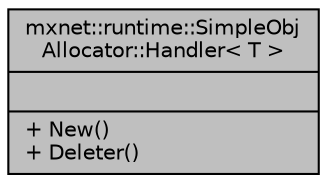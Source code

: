 digraph "mxnet::runtime::SimpleObjAllocator::Handler&lt; T &gt;"
{
 // LATEX_PDF_SIZE
  edge [fontname="Helvetica",fontsize="10",labelfontname="Helvetica",labelfontsize="10"];
  node [fontname="Helvetica",fontsize="10",shape=record];
  Node1 [label="{mxnet::runtime::SimpleObj\lAllocator::Handler\< T \>\n||+ New()\l+ Deleter()\l}",height=0.2,width=0.4,color="black", fillcolor="grey75", style="filled", fontcolor="black",tooltip=" "];
}
